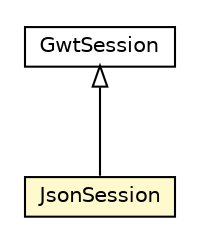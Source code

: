 #!/usr/local/bin/dot
#
# Class diagram 
# Generated by UMLGraph version R5_6-24-gf6e263 (http://www.umlgraph.org/)
#

digraph G {
	edge [fontname="Helvetica",fontsize=10,labelfontname="Helvetica",labelfontsize=10];
	node [fontname="Helvetica",fontsize=10,shape=plaintext];
	nodesep=0.25;
	ranksep=0.5;
	// io.reinert.requestor.gwt.GwtSession
	c24387 [label=<<table title="io.reinert.requestor.gwt.GwtSession" border="0" cellborder="1" cellspacing="0" cellpadding="2" port="p" href="../gwt/GwtSession.html">
		<tr><td><table border="0" cellspacing="0" cellpadding="1">
<tr><td align="center" balign="center"> GwtSession </td></tr>
		</table></td></tr>
		</table>>, URL="../gwt/GwtSession.html", fontname="Helvetica", fontcolor="black", fontsize=10.0];
	// io.reinert.requestor.gwtjackson.JsonSession
	c24444 [label=<<table title="io.reinert.requestor.gwtjackson.JsonSession" border="0" cellborder="1" cellspacing="0" cellpadding="2" port="p" bgcolor="lemonChiffon" href="./JsonSession.html">
		<tr><td><table border="0" cellspacing="0" cellpadding="1">
<tr><td align="center" balign="center"> JsonSession </td></tr>
		</table></td></tr>
		</table>>, URL="./JsonSession.html", fontname="Helvetica", fontcolor="black", fontsize=10.0];
	//io.reinert.requestor.gwtjackson.JsonSession extends io.reinert.requestor.gwt.GwtSession
	c24387:p -> c24444:p [dir=back,arrowtail=empty];
}

